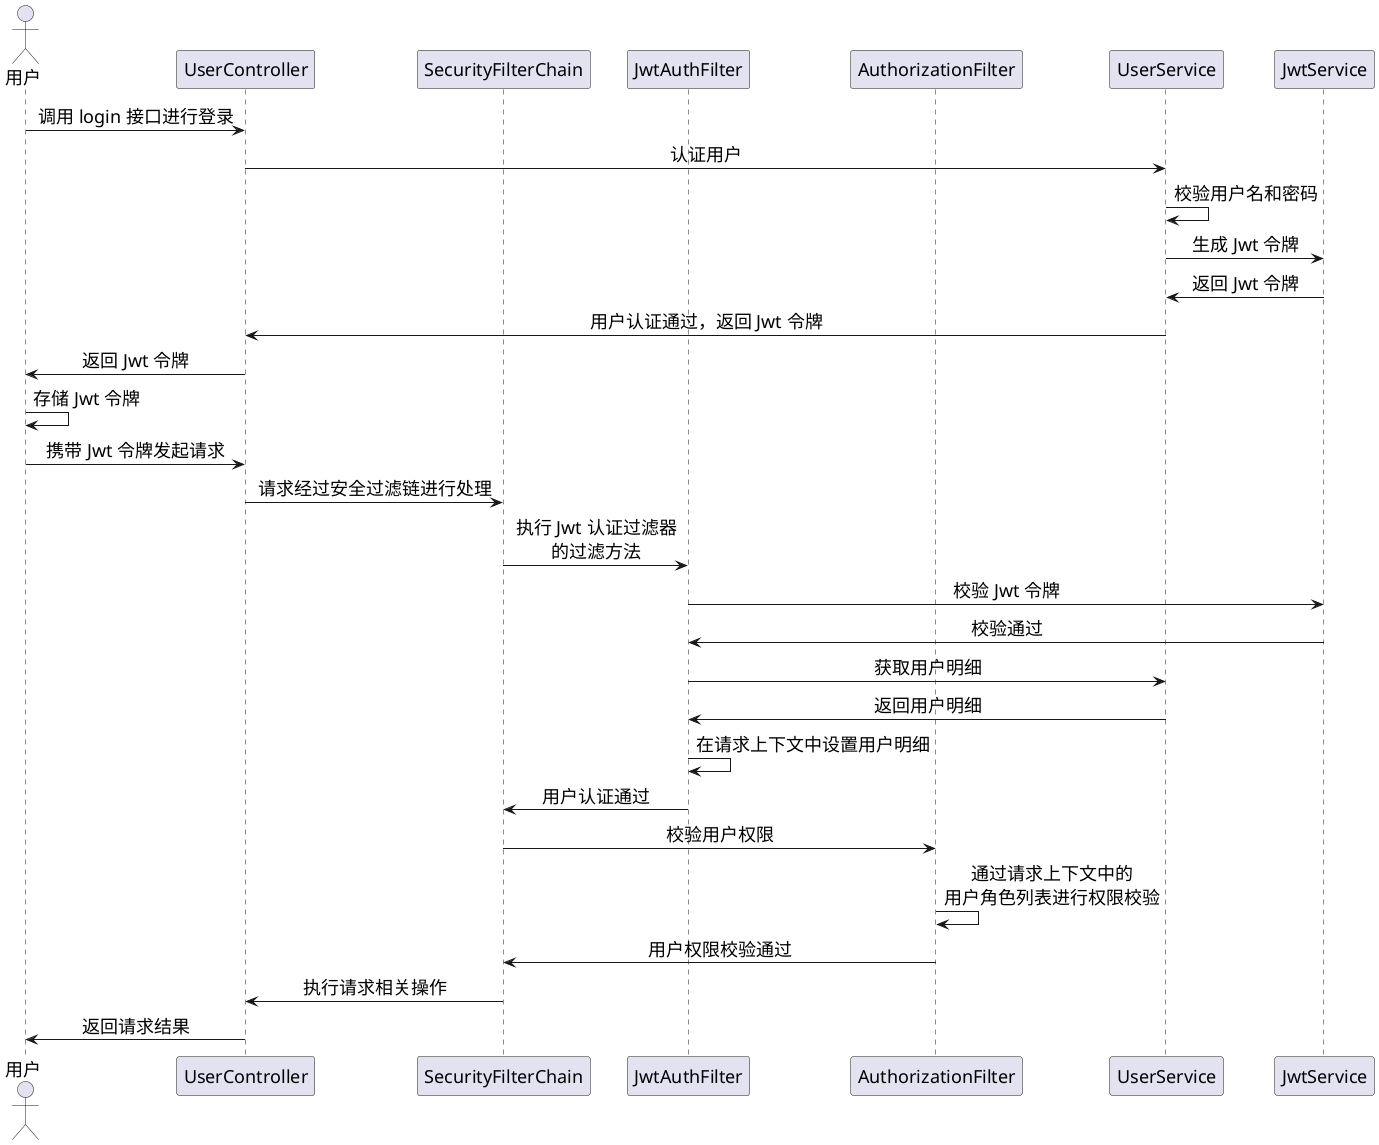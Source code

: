 @startuml

skinparam sequenceMessageAlign center
skinparam defaultFontSize 18

actor 用户 as Client
participant "UserController" as UserController
participant "SecurityFilterChain" as SecurityFilterChain
participant "JwtAuthFilter" as JwtAuthFilter
participant "AuthorizationFilter" as AuthorizationFilter
participant "UserService" as UserService
participant "JwtService" as JwtService

Client -> UserController: 调用 login 接口进行登录
UserController -> UserService: 认证用户
UserService -> UserService: 校验用户名和密码
UserService -> JwtService: 生成 Jwt 令牌
JwtService -> UserService: 返回 Jwt 令牌
UserService -> UserController: 用户认证通过，返回 Jwt 令牌
UserController -> Client: 返回 Jwt 令牌
Client -> Client: 存储 Jwt 令牌
Client -> UserController: 携带 Jwt 令牌发起请求
UserController -> SecurityFilterChain: 请求经过安全过滤链进行处理
SecurityFilterChain -> JwtAuthFilter: 执行 Jwt 认证过滤器\n的过滤方法
JwtAuthFilter -> JwtService: 校验 Jwt 令牌
JwtService -> JwtAuthFilter: 校验通过
JwtAuthFilter -> UserService: 获取用户明细
UserService -> JwtAuthFilter: 返回用户明细
JwtAuthFilter -> JwtAuthFilter: 在请求上下文中设置用户明细
JwtAuthFilter -> SecurityFilterChain: 用户认证通过
SecurityFilterChain -> AuthorizationFilter: 校验用户权限
AuthorizationFilter -> AuthorizationFilter: 通过请求上下文中的\n用户角色列表进行权限校验
AuthorizationFilter -> SecurityFilterChain: 用户权限校验通过
SecurityFilterChain -> UserController: 执行请求相关操作
UserController -> Client: 返回请求结果
@enduml